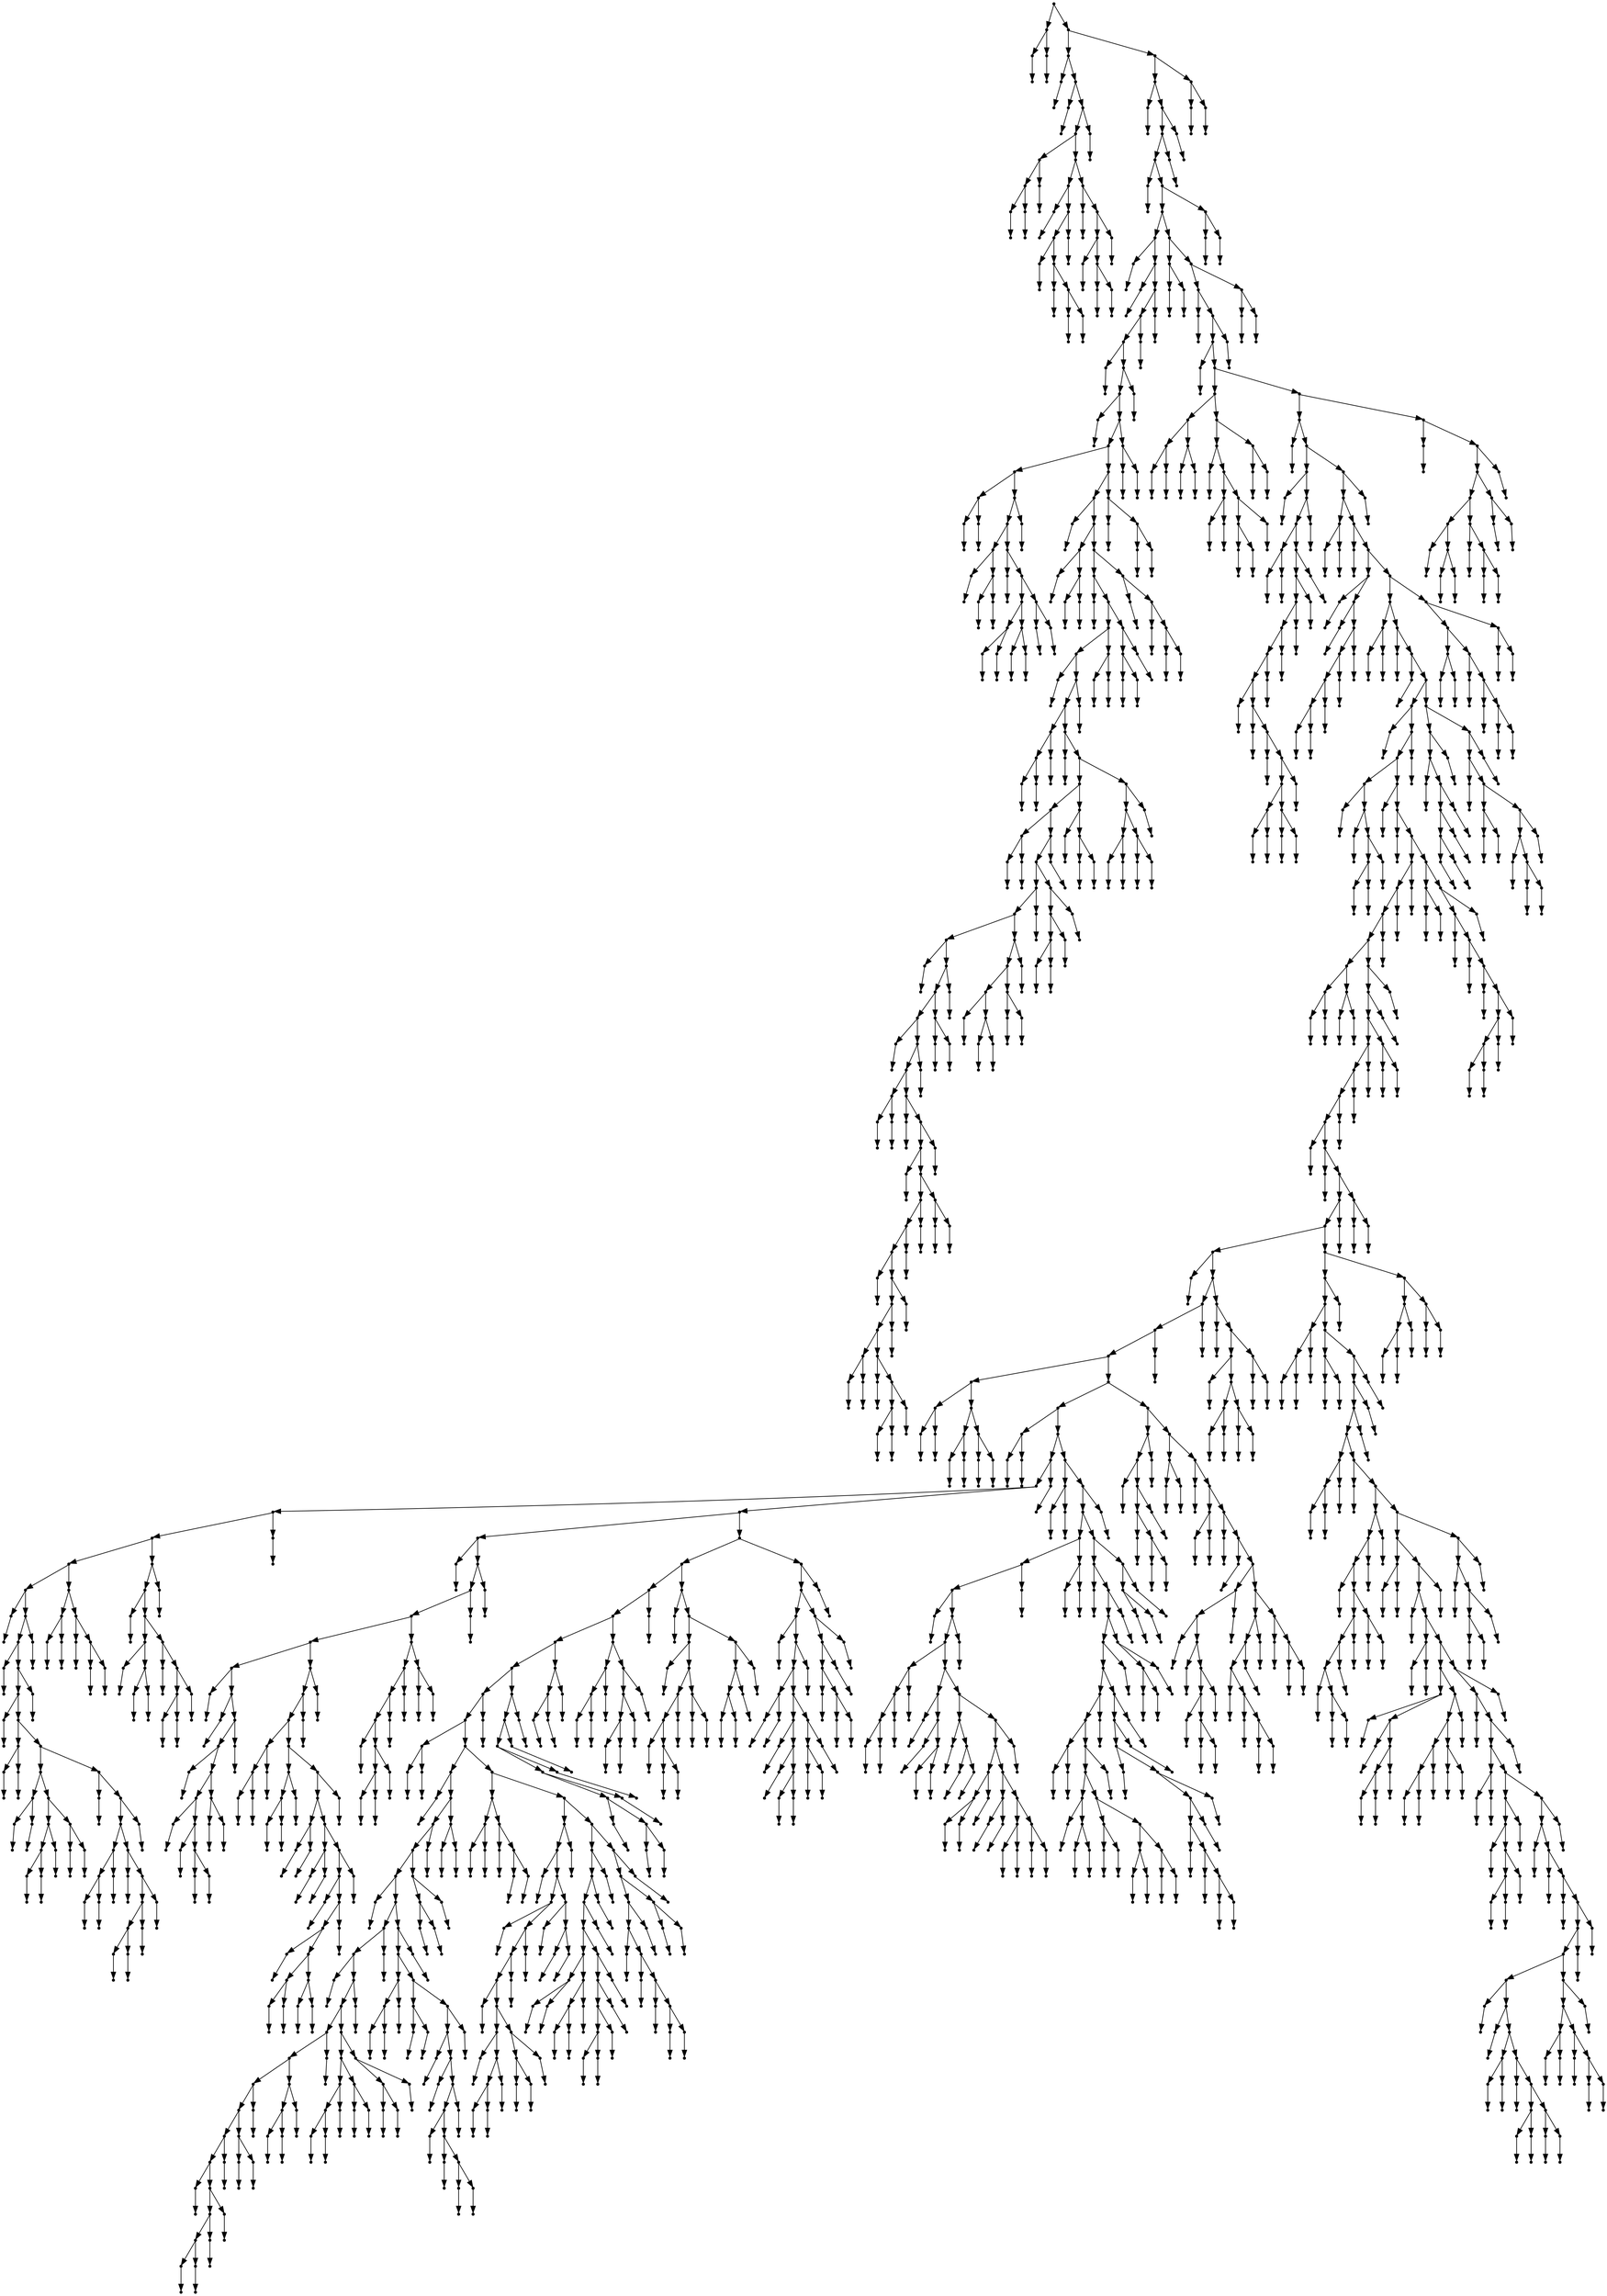 digraph {
  1948 [shape=point];
  4 [shape=point];
  1 [shape=point];
  0 [shape=point];
  3 [shape=point];
  2 [shape=point];
  1947 [shape=point];
  54 [shape=point];
  6 [shape=point];
  5 [shape=point];
  53 [shape=point];
  8 [shape=point];
  7 [shape=point];
  52 [shape=point];
  49 [shape=point];
  16 [shape=point];
  13 [shape=point];
  10 [shape=point];
  9 [shape=point];
  12 [shape=point];
  11 [shape=point];
  15 [shape=point];
  14 [shape=point];
  48 [shape=point];
  33 [shape=point];
  18 [shape=point];
  17 [shape=point];
  32 [shape=point];
  29 [shape=point];
  20 [shape=point];
  19 [shape=point];
  28 [shape=point];
  22 [shape=point];
  21 [shape=point];
  27 [shape=point];
  24 [shape=point];
  23 [shape=point];
  26 [shape=point];
  25 [shape=point];
  31 [shape=point];
  30 [shape=point];
  47 [shape=point];
  35 [shape=point];
  34 [shape=point];
  46 [shape=point];
  43 [shape=point];
  37 [shape=point];
  36 [shape=point];
  42 [shape=point];
  39 [shape=point];
  38 [shape=point];
  41 [shape=point];
  40 [shape=point];
  45 [shape=point];
  44 [shape=point];
  51 [shape=point];
  50 [shape=point];
  1946 [shape=point];
  1940 [shape=point];
  56 [shape=point];
  55 [shape=point];
  1939 [shape=point];
  1936 [shape=point];
  1933 [shape=point];
  58 [shape=point];
  57 [shape=point];
  1932 [shape=point];
  1926 [shape=point];
  330 [shape=point];
  60 [shape=point];
  59 [shape=point];
  329 [shape=point];
  62 [shape=point];
  61 [shape=point];
  328 [shape=point];
  325 [shape=point];
  322 [shape=point];
  64 [shape=point];
  63 [shape=point];
  321 [shape=point];
  318 [shape=point];
  66 [shape=point];
  65 [shape=point];
  317 [shape=point];
  311 [shape=point];
  104 [shape=point];
  71 [shape=point];
  68 [shape=point];
  67 [shape=point];
  70 [shape=point];
  69 [shape=point];
  103 [shape=point];
  100 [shape=point];
  79 [shape=point];
  73 [shape=point];
  72 [shape=point];
  78 [shape=point];
  75 [shape=point];
  74 [shape=point];
  77 [shape=point];
  76 [shape=point];
  99 [shape=point];
  81 [shape=point];
  80 [shape=point];
  98 [shape=point];
  92 [shape=point];
  86 [shape=point];
  83 [shape=point];
  82 [shape=point];
  85 [shape=point];
  84 [shape=point];
  91 [shape=point];
  88 [shape=point];
  87 [shape=point];
  90 [shape=point];
  89 [shape=point];
  97 [shape=point];
  94 [shape=point];
  93 [shape=point];
  96 [shape=point];
  95 [shape=point];
  102 [shape=point];
  101 [shape=point];
  310 [shape=point];
  301 [shape=point];
  106 [shape=point];
  105 [shape=point];
  300 [shape=point];
  114 [shape=point];
  108 [shape=point];
  107 [shape=point];
  113 [shape=point];
  110 [shape=point];
  109 [shape=point];
  112 [shape=point];
  111 [shape=point];
  299 [shape=point];
  287 [shape=point];
  116 [shape=point];
  115 [shape=point];
  286 [shape=point];
  277 [shape=point];
  271 [shape=point];
  118 [shape=point];
  117 [shape=point];
  270 [shape=point];
  267 [shape=point];
  126 [shape=point];
  123 [shape=point];
  120 [shape=point];
  119 [shape=point];
  122 [shape=point];
  121 [shape=point];
  125 [shape=point];
  124 [shape=point];
  266 [shape=point];
  128 [shape=point];
  127 [shape=point];
  265 [shape=point];
  250 [shape=point];
  241 [shape=point];
  133 [shape=point];
  130 [shape=point];
  129 [shape=point];
  132 [shape=point];
  131 [shape=point];
  240 [shape=point];
  237 [shape=point];
  225 [shape=point];
  222 [shape=point];
  204 [shape=point];
  135 [shape=point];
  134 [shape=point];
  203 [shape=point];
  200 [shape=point];
  194 [shape=point];
  137 [shape=point];
  136 [shape=point];
  193 [shape=point];
  190 [shape=point];
  142 [shape=point];
  139 [shape=point];
  138 [shape=point];
  141 [shape=point];
  140 [shape=point];
  189 [shape=point];
  144 [shape=point];
  143 [shape=point];
  188 [shape=point];
  185 [shape=point];
  146 [shape=point];
  145 [shape=point];
  184 [shape=point];
  178 [shape=point];
  175 [shape=point];
  172 [shape=point];
  148 [shape=point];
  147 [shape=point];
  171 [shape=point];
  168 [shape=point];
  165 [shape=point];
  153 [shape=point];
  150 [shape=point];
  149 [shape=point];
  152 [shape=point];
  151 [shape=point];
  164 [shape=point];
  155 [shape=point];
  154 [shape=point];
  163 [shape=point];
  160 [shape=point];
  157 [shape=point];
  156 [shape=point];
  159 [shape=point];
  158 [shape=point];
  162 [shape=point];
  161 [shape=point];
  167 [shape=point];
  166 [shape=point];
  170 [shape=point];
  169 [shape=point];
  174 [shape=point];
  173 [shape=point];
  177 [shape=point];
  176 [shape=point];
  183 [shape=point];
  180 [shape=point];
  179 [shape=point];
  182 [shape=point];
  181 [shape=point];
  187 [shape=point];
  186 [shape=point];
  192 [shape=point];
  191 [shape=point];
  199 [shape=point];
  196 [shape=point];
  195 [shape=point];
  198 [shape=point];
  197 [shape=point];
  202 [shape=point];
  201 [shape=point];
  221 [shape=point];
  218 [shape=point];
  212 [shape=point];
  206 [shape=point];
  205 [shape=point];
  211 [shape=point];
  208 [shape=point];
  207 [shape=point];
  210 [shape=point];
  209 [shape=point];
  217 [shape=point];
  214 [shape=point];
  213 [shape=point];
  216 [shape=point];
  215 [shape=point];
  220 [shape=point];
  219 [shape=point];
  224 [shape=point];
  223 [shape=point];
  236 [shape=point];
  233 [shape=point];
  230 [shape=point];
  227 [shape=point];
  226 [shape=point];
  229 [shape=point];
  228 [shape=point];
  232 [shape=point];
  231 [shape=point];
  235 [shape=point];
  234 [shape=point];
  239 [shape=point];
  238 [shape=point];
  249 [shape=point];
  243 [shape=point];
  242 [shape=point];
  248 [shape=point];
  245 [shape=point];
  244 [shape=point];
  247 [shape=point];
  246 [shape=point];
  264 [shape=point];
  261 [shape=point];
  255 [shape=point];
  252 [shape=point];
  251 [shape=point];
  254 [shape=point];
  253 [shape=point];
  260 [shape=point];
  257 [shape=point];
  256 [shape=point];
  259 [shape=point];
  258 [shape=point];
  263 [shape=point];
  262 [shape=point];
  269 [shape=point];
  268 [shape=point];
  276 [shape=point];
  273 [shape=point];
  272 [shape=point];
  275 [shape=point];
  274 [shape=point];
  285 [shape=point];
  282 [shape=point];
  279 [shape=point];
  278 [shape=point];
  281 [shape=point];
  280 [shape=point];
  284 [shape=point];
  283 [shape=point];
  298 [shape=point];
  289 [shape=point];
  288 [shape=point];
  297 [shape=point];
  291 [shape=point];
  290 [shape=point];
  296 [shape=point];
  293 [shape=point];
  292 [shape=point];
  295 [shape=point];
  294 [shape=point];
  309 [shape=point];
  303 [shape=point];
  302 [shape=point];
  308 [shape=point];
  305 [shape=point];
  304 [shape=point];
  307 [shape=point];
  306 [shape=point];
  316 [shape=point];
  313 [shape=point];
  312 [shape=point];
  315 [shape=point];
  314 [shape=point];
  320 [shape=point];
  319 [shape=point];
  324 [shape=point];
  323 [shape=point];
  327 [shape=point];
  326 [shape=point];
  1925 [shape=point];
  335 [shape=point];
  332 [shape=point];
  331 [shape=point];
  334 [shape=point];
  333 [shape=point];
  1924 [shape=point];
  1918 [shape=point];
  337 [shape=point];
  336 [shape=point];
  1917 [shape=point];
  1914 [shape=point];
  339 [shape=point];
  338 [shape=point];
  1913 [shape=point];
  374 [shape=point];
  350 [shape=point];
  344 [shape=point];
  341 [shape=point];
  340 [shape=point];
  343 [shape=point];
  342 [shape=point];
  349 [shape=point];
  346 [shape=point];
  345 [shape=point];
  348 [shape=point];
  347 [shape=point];
  373 [shape=point];
  367 [shape=point];
  352 [shape=point];
  351 [shape=point];
  366 [shape=point];
  357 [shape=point];
  354 [shape=point];
  353 [shape=point];
  356 [shape=point];
  355 [shape=point];
  365 [shape=point];
  362 [shape=point];
  359 [shape=point];
  358 [shape=point];
  361 [shape=point];
  360 [shape=point];
  364 [shape=point];
  363 [shape=point];
  372 [shape=point];
  369 [shape=point];
  368 [shape=point];
  371 [shape=point];
  370 [shape=point];
  1912 [shape=point];
  1882 [shape=point];
  376 [shape=point];
  375 [shape=point];
  1881 [shape=point];
  426 [shape=point];
  378 [shape=point];
  377 [shape=point];
  425 [shape=point];
  422 [shape=point];
  383 [shape=point];
  380 [shape=point];
  379 [shape=point];
  382 [shape=point];
  381 [shape=point];
  421 [shape=point];
  418 [shape=point];
  415 [shape=point];
  412 [shape=point];
  409 [shape=point];
  406 [shape=point];
  385 [shape=point];
  384 [shape=point];
  405 [shape=point];
  387 [shape=point];
  386 [shape=point];
  404 [shape=point];
  389 [shape=point];
  388 [shape=point];
  403 [shape=point];
  400 [shape=point];
  394 [shape=point];
  391 [shape=point];
  390 [shape=point];
  393 [shape=point];
  392 [shape=point];
  399 [shape=point];
  396 [shape=point];
  395 [shape=point];
  398 [shape=point];
  397 [shape=point];
  402 [shape=point];
  401 [shape=point];
  408 [shape=point];
  407 [shape=point];
  411 [shape=point];
  410 [shape=point];
  414 [shape=point];
  413 [shape=point];
  417 [shape=point];
  416 [shape=point];
  420 [shape=point];
  419 [shape=point];
  424 [shape=point];
  423 [shape=point];
  1880 [shape=point];
  1877 [shape=point];
  431 [shape=point];
  428 [shape=point];
  427 [shape=point];
  430 [shape=point];
  429 [shape=point];
  1876 [shape=point];
  433 [shape=point];
  432 [shape=point];
  1875 [shape=point];
  453 [shape=point];
  435 [shape=point];
  434 [shape=point];
  452 [shape=point];
  437 [shape=point];
  436 [shape=point];
  451 [shape=point];
  448 [shape=point];
  445 [shape=point];
  442 [shape=point];
  439 [shape=point];
  438 [shape=point];
  441 [shape=point];
  440 [shape=point];
  444 [shape=point];
  443 [shape=point];
  447 [shape=point];
  446 [shape=point];
  450 [shape=point];
  449 [shape=point];
  1874 [shape=point];
  1850 [shape=point];
  458 [shape=point];
  455 [shape=point];
  454 [shape=point];
  457 [shape=point];
  456 [shape=point];
  1849 [shape=point];
  460 [shape=point];
  459 [shape=point];
  1848 [shape=point];
  462 [shape=point];
  461 [shape=point];
  1847 [shape=point];
  1805 [shape=point];
  464 [shape=point];
  463 [shape=point];
  1804 [shape=point];
  1801 [shape=point];
  478 [shape=point];
  466 [shape=point];
  465 [shape=point];
  477 [shape=point];
  468 [shape=point];
  467 [shape=point];
  476 [shape=point];
  473 [shape=point];
  470 [shape=point];
  469 [shape=point];
  472 [shape=point];
  471 [shape=point];
  475 [shape=point];
  474 [shape=point];
  1800 [shape=point];
  480 [shape=point];
  479 [shape=point];
  1799 [shape=point];
  482 [shape=point];
  481 [shape=point];
  1798 [shape=point];
  1768 [shape=point];
  1765 [shape=point];
  1762 [shape=point];
  1759 [shape=point];
  493 [shape=point];
  487 [shape=point];
  484 [shape=point];
  483 [shape=point];
  486 [shape=point];
  485 [shape=point];
  492 [shape=point];
  489 [shape=point];
  488 [shape=point];
  491 [shape=point];
  490 [shape=point];
  1758 [shape=point];
  1755 [shape=point];
  1752 [shape=point];
  1746 [shape=point];
  1743 [shape=point];
  1740 [shape=point];
  1737 [shape=point];
  495 [shape=point];
  494 [shape=point];
  1736 [shape=point];
  497 [shape=point];
  496 [shape=point];
  1735 [shape=point];
  1729 [shape=point];
  1726 [shape=point];
  1483 [shape=point];
  499 [shape=point];
  498 [shape=point];
  1482 [shape=point];
  1458 [shape=point];
  1455 [shape=point];
  1452 [shape=point];
  516 [shape=point];
  504 [shape=point];
  501 [shape=point];
  500 [shape=point];
  503 [shape=point];
  502 [shape=point];
  515 [shape=point];
  509 [shape=point];
  506 [shape=point];
  505 [shape=point];
  508 [shape=point];
  507 [shape=point];
  514 [shape=point];
  511 [shape=point];
  510 [shape=point];
  513 [shape=point];
  512 [shape=point];
  1451 [shape=point];
  1364 [shape=point];
  521 [shape=point];
  518 [shape=point];
  517 [shape=point];
  520 [shape=point];
  519 [shape=point];
  1363 [shape=point];
  1183 [shape=point];
  1180 [shape=point];
  637 [shape=point];
  634 [shape=point];
  607 [shape=point];
  592 [shape=point];
  523 [shape=point];
  522 [shape=point];
  591 [shape=point];
  588 [shape=point];
  525 [shape=point];
  524 [shape=point];
  587 [shape=point];
  584 [shape=point];
  527 [shape=point];
  526 [shape=point];
  583 [shape=point];
  532 [shape=point];
  529 [shape=point];
  528 [shape=point];
  531 [shape=point];
  530 [shape=point];
  582 [shape=point];
  552 [shape=point];
  537 [shape=point];
  534 [shape=point];
  533 [shape=point];
  536 [shape=point];
  535 [shape=point];
  551 [shape=point];
  545 [shape=point];
  542 [shape=point];
  539 [shape=point];
  538 [shape=point];
  541 [shape=point];
  540 [shape=point];
  544 [shape=point];
  543 [shape=point];
  550 [shape=point];
  547 [shape=point];
  546 [shape=point];
  549 [shape=point];
  548 [shape=point];
  581 [shape=point];
  554 [shape=point];
  553 [shape=point];
  580 [shape=point];
  577 [shape=point];
  562 [shape=point];
  559 [shape=point];
  556 [shape=point];
  555 [shape=point];
  558 [shape=point];
  557 [shape=point];
  561 [shape=point];
  560 [shape=point];
  576 [shape=point];
  564 [shape=point];
  563 [shape=point];
  575 [shape=point];
  572 [shape=point];
  569 [shape=point];
  566 [shape=point];
  565 [shape=point];
  568 [shape=point];
  567 [shape=point];
  571 [shape=point];
  570 [shape=point];
  574 [shape=point];
  573 [shape=point];
  579 [shape=point];
  578 [shape=point];
  586 [shape=point];
  585 [shape=point];
  590 [shape=point];
  589 [shape=point];
  606 [shape=point];
  597 [shape=point];
  594 [shape=point];
  593 [shape=point];
  596 [shape=point];
  595 [shape=point];
  605 [shape=point];
  599 [shape=point];
  598 [shape=point];
  604 [shape=point];
  601 [shape=point];
  600 [shape=point];
  603 [shape=point];
  602 [shape=point];
  633 [shape=point];
  630 [shape=point];
  609 [shape=point];
  608 [shape=point];
  629 [shape=point];
  617 [shape=point];
  611 [shape=point];
  610 [shape=point];
  616 [shape=point];
  613 [shape=point];
  612 [shape=point];
  615 [shape=point];
  614 [shape=point];
  628 [shape=point];
  619 [shape=point];
  618 [shape=point];
  627 [shape=point];
  624 [shape=point];
  621 [shape=point];
  620 [shape=point];
  623 [shape=point];
  622 [shape=point];
  626 [shape=point];
  625 [shape=point];
  632 [shape=point];
  631 [shape=point];
  636 [shape=point];
  635 [shape=point];
  1179 [shape=point];
  762 [shape=point];
  639 [shape=point];
  638 [shape=point];
  761 [shape=point];
  758 [shape=point];
  755 [shape=point];
  731 [shape=point];
  668 [shape=point];
  641 [shape=point];
  640 [shape=point];
  667 [shape=point];
  643 [shape=point];
  642 [shape=point];
  666 [shape=point];
  663 [shape=point];
  645 [shape=point];
  644 [shape=point];
  662 [shape=point];
  656 [shape=point];
  647 [shape=point];
  646 [shape=point];
  655 [shape=point];
  649 [shape=point];
  648 [shape=point];
  654 [shape=point];
  651 [shape=point];
  650 [shape=point];
  653 [shape=point];
  652 [shape=point];
  661 [shape=point];
  658 [shape=point];
  657 [shape=point];
  660 [shape=point];
  659 [shape=point];
  665 [shape=point];
  664 [shape=point];
  730 [shape=point];
  727 [shape=point];
  724 [shape=point];
  676 [shape=point];
  673 [shape=point];
  670 [shape=point];
  669 [shape=point];
  672 [shape=point];
  671 [shape=point];
  675 [shape=point];
  674 [shape=point];
  723 [shape=point];
  684 [shape=point];
  681 [shape=point];
  678 [shape=point];
  677 [shape=point];
  680 [shape=point];
  679 [shape=point];
  683 [shape=point];
  682 [shape=point];
  722 [shape=point];
  719 [shape=point];
  689 [shape=point];
  686 [shape=point];
  685 [shape=point];
  688 [shape=point];
  687 [shape=point];
  718 [shape=point];
  694 [shape=point];
  691 [shape=point];
  690 [shape=point];
  693 [shape=point];
  692 [shape=point];
  717 [shape=point];
  714 [shape=point];
  696 [shape=point];
  695 [shape=point];
  713 [shape=point];
  710 [shape=point];
  698 [shape=point];
  697 [shape=point];
  709 [shape=point];
  703 [shape=point];
  700 [shape=point];
  699 [shape=point];
  702 [shape=point];
  701 [shape=point];
  708 [shape=point];
  705 [shape=point];
  704 [shape=point];
  707 [shape=point];
  706 [shape=point];
  712 [shape=point];
  711 [shape=point];
  716 [shape=point];
  715 [shape=point];
  721 [shape=point];
  720 [shape=point];
  726 [shape=point];
  725 [shape=point];
  729 [shape=point];
  728 [shape=point];
  754 [shape=point];
  748 [shape=point];
  745 [shape=point];
  742 [shape=point];
  733 [shape=point];
  732 [shape=point];
  741 [shape=point];
  738 [shape=point];
  735 [shape=point];
  734 [shape=point];
  737 [shape=point];
  736 [shape=point];
  740 [shape=point];
  739 [shape=point];
  744 [shape=point];
  743 [shape=point];
  747 [shape=point];
  746 [shape=point];
  753 [shape=point];
  750 [shape=point];
  749 [shape=point];
  752 [shape=point];
  751 [shape=point];
  757 [shape=point];
  756 [shape=point];
  760 [shape=point];
  759 [shape=point];
  1178 [shape=point];
  1127 [shape=point];
  1091 [shape=point];
  1088 [shape=point];
  1067 [shape=point];
  1058 [shape=point];
  1037 [shape=point];
  1034 [shape=point];
  767 [shape=point];
  764 [shape=point];
  763 [shape=point];
  766 [shape=point];
  765 [shape=point];
  1033 [shape=point];
  904 [shape=point];
  769 [shape=point];
  768 [shape=point];
  903 [shape=point];
  897 [shape=point];
  894 [shape=point];
  885 [shape=point];
  771 [shape=point];
  770 [shape=point];
  884 [shape=point];
  842 [shape=point];
  839 [shape=point];
  773 [shape=point];
  772 [shape=point];
  838 [shape=point];
  835 [shape=point];
  811 [shape=point];
  808 [shape=point];
  799 [shape=point];
  796 [shape=point];
  790 [shape=point];
  787 [shape=point];
  775 [shape=point];
  774 [shape=point];
  786 [shape=point];
  783 [shape=point];
  780 [shape=point];
  777 [shape=point];
  776 [shape=point];
  779 [shape=point];
  778 [shape=point];
  782 [shape=point];
  781 [shape=point];
  785 [shape=point];
  784 [shape=point];
  789 [shape=point];
  788 [shape=point];
  795 [shape=point];
  792 [shape=point];
  791 [shape=point];
  794 [shape=point];
  793 [shape=point];
  798 [shape=point];
  797 [shape=point];
  807 [shape=point];
  804 [shape=point];
  801 [shape=point];
  800 [shape=point];
  803 [shape=point];
  802 [shape=point];
  806 [shape=point];
  805 [shape=point];
  810 [shape=point];
  809 [shape=point];
  834 [shape=point];
  825 [shape=point];
  819 [shape=point];
  816 [shape=point];
  813 [shape=point];
  812 [shape=point];
  815 [shape=point];
  814 [shape=point];
  818 [shape=point];
  817 [shape=point];
  824 [shape=point];
  821 [shape=point];
  820 [shape=point];
  823 [shape=point];
  822 [shape=point];
  833 [shape=point];
  830 [shape=point];
  827 [shape=point];
  826 [shape=point];
  829 [shape=point];
  828 [shape=point];
  832 [shape=point];
  831 [shape=point];
  837 [shape=point];
  836 [shape=point];
  841 [shape=point];
  840 [shape=point];
  883 [shape=point];
  880 [shape=point];
  850 [shape=point];
  847 [shape=point];
  844 [shape=point];
  843 [shape=point];
  846 [shape=point];
  845 [shape=point];
  849 [shape=point];
  848 [shape=point];
  879 [shape=point];
  855 [shape=point];
  852 [shape=point];
  851 [shape=point];
  854 [shape=point];
  853 [shape=point];
  878 [shape=point];
  875 [shape=point];
  857 [shape=point];
  856 [shape=point];
  874 [shape=point];
  859 [shape=point];
  858 [shape=point];
  873 [shape=point];
  870 [shape=point];
  861 [shape=point];
  860 [shape=point];
  869 [shape=point];
  863 [shape=point];
  862 [shape=point];
  868 [shape=point];
  865 [shape=point];
  864 [shape=point];
  867 [shape=point];
  866 [shape=point];
  872 [shape=point];
  871 [shape=point];
  877 [shape=point];
  876 [shape=point];
  882 [shape=point];
  881 [shape=point];
  893 [shape=point];
  890 [shape=point];
  887 [shape=point];
  886 [shape=point];
  889 [shape=point];
  888 [shape=point];
  892 [shape=point];
  891 [shape=point];
  896 [shape=point];
  895 [shape=point];
  902 [shape=point];
  899 [shape=point];
  898 [shape=point];
  901 [shape=point];
  900 [shape=point];
  1032 [shape=point];
  918 [shape=point];
  909 [shape=point];
  906 [shape=point];
  905 [shape=point];
  908 [shape=point];
  907 [shape=point];
  917 [shape=point];
  911 [shape=point];
  910 [shape=point];
  916 [shape=point];
  913 [shape=point];
  912 [shape=point];
  915 [shape=point];
  914 [shape=point];
  1031 [shape=point];
  965 [shape=point];
  962 [shape=point];
  920 [shape=point];
  919 [shape=point];
  961 [shape=point];
  952 [shape=point];
  922 [shape=point];
  921 [shape=point];
  951 [shape=point];
  948 [shape=point];
  945 [shape=point];
  924 [shape=point];
  923 [shape=point];
  944 [shape=point];
  935 [shape=point];
  926 [shape=point];
  925 [shape=point];
  934 [shape=point];
  931 [shape=point];
  928 [shape=point];
  927 [shape=point];
  930 [shape=point];
  929 [shape=point];
  933 [shape=point];
  932 [shape=point];
  943 [shape=point];
  940 [shape=point];
  937 [shape=point];
  936 [shape=point];
  939 [shape=point];
  938 [shape=point];
  942 [shape=point];
  941 [shape=point];
  947 [shape=point];
  946 [shape=point];
  950 [shape=point];
  949 [shape=point];
  960 [shape=point];
  954 [shape=point];
  953 [shape=point];
  959 [shape=point];
  956 [shape=point];
  955 [shape=point];
  958 [shape=point];
  957 [shape=point];
  964 [shape=point];
  963 [shape=point];
  1030 [shape=point];
  1003 [shape=point];
  1000 [shape=point];
  997 [shape=point];
  994 [shape=point];
  979 [shape=point];
  970 [shape=point];
  967 [shape=point];
  966 [shape=point];
  969 [shape=point];
  968 [shape=point];
  978 [shape=point];
  975 [shape=point];
  972 [shape=point];
  971 [shape=point];
  974 [shape=point];
  973 [shape=point];
  977 [shape=point];
  976 [shape=point];
  993 [shape=point];
  990 [shape=point];
  987 [shape=point];
  984 [shape=point];
  981 [shape=point];
  980 [shape=point];
  983 [shape=point];
  982 [shape=point];
  986 [shape=point];
  985 [shape=point];
  989 [shape=point];
  988 [shape=point];
  992 [shape=point];
  991 [shape=point];
  996 [shape=point];
  995 [shape=point];
  999 [shape=point];
  998 [shape=point];
  1002 [shape=point];
  1001 [shape=point];
  1029 [shape=point];
  1026 [shape=point];
  1020 [shape=point];
  1017 [shape=point];
  1005 [shape=point];
  1004 [shape=point];
  1016 [shape=point];
  1007 [shape=point];
  1006 [shape=point];
  1015 [shape=point];
  1009 [shape=point];
  1008 [shape=point];
  1014 [shape=point];
  1011 [shape=point];
  1010 [shape=point];
  1013 [shape=point];
  1012 [shape=point];
  1019 [shape=point];
  1018 [shape=point];
  1025 [shape=point];
  1022 [shape=point];
  1021 [shape=point];
  1024 [shape=point];
  1023 [shape=point];
  1028 [shape=point];
  1027 [shape=point];
  1036 [shape=point];
  1035 [shape=point];
  1057 [shape=point];
  1054 [shape=point];
  1051 [shape=point];
  1048 [shape=point];
  1045 [shape=point];
  1039 [shape=point];
  1038 [shape=point];
  1044 [shape=point];
  1041 [shape=point];
  1040 [shape=point];
  1043 [shape=point];
  1042 [shape=point];
  1047 [shape=point];
  1046 [shape=point];
  1050 [shape=point];
  1049 [shape=point];
  1053 [shape=point];
  1052 [shape=point];
  1056 [shape=point];
  1055 [shape=point];
  1066 [shape=point];
  1063 [shape=point];
  1060 [shape=point];
  1059 [shape=point];
  1062 [shape=point];
  1061 [shape=point];
  1065 [shape=point];
  1064 [shape=point];
  1087 [shape=point];
  1075 [shape=point];
  1072 [shape=point];
  1069 [shape=point];
  1068 [shape=point];
  1071 [shape=point];
  1070 [shape=point];
  1074 [shape=point];
  1073 [shape=point];
  1086 [shape=point];
  1083 [shape=point];
  1080 [shape=point];
  1077 [shape=point];
  1076 [shape=point];
  1079 [shape=point];
  1078 [shape=point];
  1082 [shape=point];
  1081 [shape=point];
  1085 [shape=point];
  1084 [shape=point];
  1090 [shape=point];
  1089 [shape=point];
  1126 [shape=point];
  1093 [shape=point];
  1092 [shape=point];
  1125 [shape=point];
  1113 [shape=point];
  1095 [shape=point];
  1094 [shape=point];
  1112 [shape=point];
  1106 [shape=point];
  1103 [shape=point];
  1097 [shape=point];
  1096 [shape=point];
  1102 [shape=point];
  1099 [shape=point];
  1098 [shape=point];
  1101 [shape=point];
  1100 [shape=point];
  1105 [shape=point];
  1104 [shape=point];
  1111 [shape=point];
  1108 [shape=point];
  1107 [shape=point];
  1110 [shape=point];
  1109 [shape=point];
  1124 [shape=point];
  1121 [shape=point];
  1118 [shape=point];
  1115 [shape=point];
  1114 [shape=point];
  1117 [shape=point];
  1116 [shape=point];
  1120 [shape=point];
  1119 [shape=point];
  1123 [shape=point];
  1122 [shape=point];
  1177 [shape=point];
  1174 [shape=point];
  1159 [shape=point];
  1129 [shape=point];
  1128 [shape=point];
  1158 [shape=point];
  1155 [shape=point];
  1134 [shape=point];
  1131 [shape=point];
  1130 [shape=point];
  1133 [shape=point];
  1132 [shape=point];
  1154 [shape=point];
  1145 [shape=point];
  1136 [shape=point];
  1135 [shape=point];
  1144 [shape=point];
  1138 [shape=point];
  1137 [shape=point];
  1143 [shape=point];
  1140 [shape=point];
  1139 [shape=point];
  1142 [shape=point];
  1141 [shape=point];
  1153 [shape=point];
  1150 [shape=point];
  1147 [shape=point];
  1146 [shape=point];
  1149 [shape=point];
  1148 [shape=point];
  1152 [shape=point];
  1151 [shape=point];
  1157 [shape=point];
  1156 [shape=point];
  1173 [shape=point];
  1170 [shape=point];
  1167 [shape=point];
  1161 [shape=point];
  1160 [shape=point];
  1166 [shape=point];
  1163 [shape=point];
  1162 [shape=point];
  1165 [shape=point];
  1164 [shape=point];
  1169 [shape=point];
  1168 [shape=point];
  1172 [shape=point];
  1171 [shape=point];
  1176 [shape=point];
  1175 [shape=point];
  1182 [shape=point];
  1181 [shape=point];
  1362 [shape=point];
  1188 [shape=point];
  1185 [shape=point];
  1184 [shape=point];
  1187 [shape=point];
  1186 [shape=point];
  1361 [shape=point];
  1358 [shape=point];
  1265 [shape=point];
  1259 [shape=point];
  1256 [shape=point];
  1190 [shape=point];
  1189 [shape=point];
  1255 [shape=point];
  1252 [shape=point];
  1201 [shape=point];
  1198 [shape=point];
  1195 [shape=point];
  1192 [shape=point];
  1191 [shape=point];
  1194 [shape=point];
  1193 [shape=point];
  1197 [shape=point];
  1196 [shape=point];
  1200 [shape=point];
  1199 [shape=point];
  1251 [shape=point];
  1212 [shape=point];
  1203 [shape=point];
  1202 [shape=point];
  1211 [shape=point];
  1205 [shape=point];
  1204 [shape=point];
  1210 [shape=point];
  1207 [shape=point];
  1206 [shape=point];
  1209 [shape=point];
  1208 [shape=point];
  1250 [shape=point];
  1220 [shape=point];
  1214 [shape=point];
  1213 [shape=point];
  1219 [shape=point];
  1216 [shape=point];
  1215 [shape=point];
  1218 [shape=point];
  1217 [shape=point];
  1249 [shape=point];
  1246 [shape=point];
  1228 [shape=point];
  1225 [shape=point];
  1222 [shape=point];
  1221 [shape=point];
  1224 [shape=point];
  1223 [shape=point];
  1227 [shape=point];
  1226 [shape=point];
  1245 [shape=point];
  1233 [shape=point];
  1230 [shape=point];
  1229 [shape=point];
  1232 [shape=point];
  1231 [shape=point];
  1244 [shape=point];
  1238 [shape=point];
  1235 [shape=point];
  1234 [shape=point];
  1237 [shape=point];
  1236 [shape=point];
  1243 [shape=point];
  1240 [shape=point];
  1239 [shape=point];
  1242 [shape=point];
  1241 [shape=point];
  1248 [shape=point];
  1247 [shape=point];
  1254 [shape=point];
  1253 [shape=point];
  1258 [shape=point];
  1257 [shape=point];
  1264 [shape=point];
  1261 [shape=point];
  1260 [shape=point];
  1263 [shape=point];
  1262 [shape=point];
  1357 [shape=point];
  1348 [shape=point];
  1267 [shape=point];
  1266 [shape=point];
  1347 [shape=point];
  1344 [shape=point];
  1335 [shape=point];
  1332 [shape=point];
  1305 [shape=point];
  1302 [shape=point];
  1272 [shape=point];
  1269 [shape=point];
  1268 [shape=point];
  1271 [shape=point];
  1270 [shape=point];
  1301 [shape=point];
  1298 [shape=point];
  1280 [shape=point];
  1274 [shape=point];
  1273 [shape=point];
  1279 [shape=point];
  1276 [shape=point];
  1275 [shape=point];
  1278 [shape=point];
  1277 [shape=point];
  1297 [shape=point];
  1285 [shape=point];
  1282 [shape=point];
  1281 [shape=point];
  1284 [shape=point];
  1283 [shape=point];
  1296 [shape=point];
  1290 [shape=point];
  1287 [shape=point];
  1286 [shape=point];
  1289 [shape=point];
  1288 [shape=point];
  1295 [shape=point];
  1292 [shape=point];
  1291 [shape=point];
  1294 [shape=point];
  1293 [shape=point];
  1300 [shape=point];
  1299 [shape=point];
  1304 [shape=point];
  1303 [shape=point];
  1331 [shape=point];
  1328 [shape=point];
  1325 [shape=point];
  1307 [shape=point];
  1306 [shape=point];
  1324 [shape=point];
  1321 [shape=point];
  1318 [shape=point];
  1309 [shape=point];
  1308 [shape=point];
  1317 [shape=point];
  1311 [shape=point];
  1310 [shape=point];
  1316 [shape=point];
  1313 [shape=point];
  1312 [shape=point];
  1315 [shape=point];
  1314 [shape=point];
  1320 [shape=point];
  1319 [shape=point];
  1323 [shape=point];
  1322 [shape=point];
  1327 [shape=point];
  1326 [shape=point];
  1330 [shape=point];
  1329 [shape=point];
  1334 [shape=point];
  1333 [shape=point];
  1343 [shape=point];
  1340 [shape=point];
  1337 [shape=point];
  1336 [shape=point];
  1339 [shape=point];
  1338 [shape=point];
  1342 [shape=point];
  1341 [shape=point];
  1346 [shape=point];
  1345 [shape=point];
  1356 [shape=point];
  1353 [shape=point];
  1350 [shape=point];
  1349 [shape=point];
  1352 [shape=point];
  1351 [shape=point];
  1355 [shape=point];
  1354 [shape=point];
  1360 [shape=point];
  1359 [shape=point];
  1450 [shape=point];
  1381 [shape=point];
  1378 [shape=point];
  1366 [shape=point];
  1365 [shape=point];
  1377 [shape=point];
  1374 [shape=point];
  1368 [shape=point];
  1367 [shape=point];
  1373 [shape=point];
  1370 [shape=point];
  1369 [shape=point];
  1372 [shape=point];
  1371 [shape=point];
  1376 [shape=point];
  1375 [shape=point];
  1380 [shape=point];
  1379 [shape=point];
  1449 [shape=point];
  1386 [shape=point];
  1383 [shape=point];
  1382 [shape=point];
  1385 [shape=point];
  1384 [shape=point];
  1448 [shape=point];
  1388 [shape=point];
  1387 [shape=point];
  1447 [shape=point];
  1393 [shape=point];
  1390 [shape=point];
  1389 [shape=point];
  1392 [shape=point];
  1391 [shape=point];
  1446 [shape=point];
  1395 [shape=point];
  1394 [shape=point];
  1445 [shape=point];
  1397 [shape=point];
  1396 [shape=point];
  1444 [shape=point];
  1417 [shape=point];
  1414 [shape=point];
  1399 [shape=point];
  1398 [shape=point];
  1413 [shape=point];
  1401 [shape=point];
  1400 [shape=point];
  1412 [shape=point];
  1409 [shape=point];
  1403 [shape=point];
  1402 [shape=point];
  1408 [shape=point];
  1405 [shape=point];
  1404 [shape=point];
  1407 [shape=point];
  1406 [shape=point];
  1411 [shape=point];
  1410 [shape=point];
  1416 [shape=point];
  1415 [shape=point];
  1443 [shape=point];
  1434 [shape=point];
  1431 [shape=point];
  1428 [shape=point];
  1419 [shape=point];
  1418 [shape=point];
  1427 [shape=point];
  1421 [shape=point];
  1420 [shape=point];
  1426 [shape=point];
  1423 [shape=point];
  1422 [shape=point];
  1425 [shape=point];
  1424 [shape=point];
  1430 [shape=point];
  1429 [shape=point];
  1433 [shape=point];
  1432 [shape=point];
  1442 [shape=point];
  1436 [shape=point];
  1435 [shape=point];
  1441 [shape=point];
  1438 [shape=point];
  1437 [shape=point];
  1440 [shape=point];
  1439 [shape=point];
  1454 [shape=point];
  1453 [shape=point];
  1457 [shape=point];
  1456 [shape=point];
  1481 [shape=point];
  1460 [shape=point];
  1459 [shape=point];
  1480 [shape=point];
  1474 [shape=point];
  1462 [shape=point];
  1461 [shape=point];
  1473 [shape=point];
  1467 [shape=point];
  1464 [shape=point];
  1463 [shape=point];
  1466 [shape=point];
  1465 [shape=point];
  1472 [shape=point];
  1469 [shape=point];
  1468 [shape=point];
  1471 [shape=point];
  1470 [shape=point];
  1479 [shape=point];
  1476 [shape=point];
  1475 [shape=point];
  1478 [shape=point];
  1477 [shape=point];
  1725 [shape=point];
  1710 [shape=point];
  1707 [shape=point];
  1491 [shape=point];
  1488 [shape=point];
  1485 [shape=point];
  1484 [shape=point];
  1487 [shape=point];
  1486 [shape=point];
  1490 [shape=point];
  1489 [shape=point];
  1706 [shape=point];
  1496 [shape=point];
  1493 [shape=point];
  1492 [shape=point];
  1495 [shape=point];
  1494 [shape=point];
  1705 [shape=point];
  1702 [shape=point];
  1699 [shape=point];
  1696 [shape=point];
  1504 [shape=point];
  1501 [shape=point];
  1498 [shape=point];
  1497 [shape=point];
  1500 [shape=point];
  1499 [shape=point];
  1503 [shape=point];
  1502 [shape=point];
  1695 [shape=point];
  1506 [shape=point];
  1505 [shape=point];
  1694 [shape=point];
  1535 [shape=point];
  1532 [shape=point];
  1529 [shape=point];
  1508 [shape=point];
  1507 [shape=point];
  1528 [shape=point];
  1522 [shape=point];
  1519 [shape=point];
  1516 [shape=point];
  1510 [shape=point];
  1509 [shape=point];
  1515 [shape=point];
  1512 [shape=point];
  1511 [shape=point];
  1514 [shape=point];
  1513 [shape=point];
  1518 [shape=point];
  1517 [shape=point];
  1521 [shape=point];
  1520 [shape=point];
  1527 [shape=point];
  1524 [shape=point];
  1523 [shape=point];
  1526 [shape=point];
  1525 [shape=point];
  1531 [shape=point];
  1530 [shape=point];
  1534 [shape=point];
  1533 [shape=point];
  1693 [shape=point];
  1678 [shape=point];
  1540 [shape=point];
  1537 [shape=point];
  1536 [shape=point];
  1539 [shape=point];
  1538 [shape=point];
  1677 [shape=point];
  1674 [shape=point];
  1542 [shape=point];
  1541 [shape=point];
  1673 [shape=point];
  1547 [shape=point];
  1544 [shape=point];
  1543 [shape=point];
  1546 [shape=point];
  1545 [shape=point];
  1672 [shape=point];
  1579 [shape=point];
  1561 [shape=point];
  1549 [shape=point];
  1548 [shape=point];
  1560 [shape=point];
  1551 [shape=point];
  1550 [shape=point];
  1559 [shape=point];
  1556 [shape=point];
  1553 [shape=point];
  1552 [shape=point];
  1555 [shape=point];
  1554 [shape=point];
  1558 [shape=point];
  1557 [shape=point];
  1578 [shape=point];
  1575 [shape=point];
  1569 [shape=point];
  1566 [shape=point];
  1563 [shape=point];
  1562 [shape=point];
  1565 [shape=point];
  1564 [shape=point];
  1568 [shape=point];
  1567 [shape=point];
  1574 [shape=point];
  1571 [shape=point];
  1570 [shape=point];
  1573 [shape=point];
  1572 [shape=point];
  1577 [shape=point];
  1576 [shape=point];
  1671 [shape=point];
  1668 [shape=point];
  1581 [shape=point];
  1580 [shape=point];
  1667 [shape=point];
  1664 [shape=point];
  1586 [shape=point];
  1583 [shape=point];
  1582 [shape=point];
  1585 [shape=point];
  1584 [shape=point];
  1663 [shape=point];
  1600 [shape=point];
  1597 [shape=point];
  1588 [shape=point];
  1587 [shape=point];
  1596 [shape=point];
  1593 [shape=point];
  1590 [shape=point];
  1589 [shape=point];
  1592 [shape=point];
  1591 [shape=point];
  1595 [shape=point];
  1594 [shape=point];
  1599 [shape=point];
  1598 [shape=point];
  1662 [shape=point];
  1659 [shape=point];
  1602 [shape=point];
  1601 [shape=point];
  1658 [shape=point];
  1604 [shape=point];
  1603 [shape=point];
  1657 [shape=point];
  1606 [shape=point];
  1605 [shape=point];
  1656 [shape=point];
  1653 [shape=point];
  1650 [shape=point];
  1632 [shape=point];
  1608 [shape=point];
  1607 [shape=point];
  1631 [shape=point];
  1610 [shape=point];
  1609 [shape=point];
  1630 [shape=point];
  1615 [shape=point];
  1612 [shape=point];
  1611 [shape=point];
  1614 [shape=point];
  1613 [shape=point];
  1629 [shape=point];
  1617 [shape=point];
  1616 [shape=point];
  1628 [shape=point];
  1622 [shape=point];
  1619 [shape=point];
  1618 [shape=point];
  1621 [shape=point];
  1620 [shape=point];
  1627 [shape=point];
  1624 [shape=point];
  1623 [shape=point];
  1626 [shape=point];
  1625 [shape=point];
  1649 [shape=point];
  1646 [shape=point];
  1637 [shape=point];
  1634 [shape=point];
  1633 [shape=point];
  1636 [shape=point];
  1635 [shape=point];
  1645 [shape=point];
  1639 [shape=point];
  1638 [shape=point];
  1644 [shape=point];
  1641 [shape=point];
  1640 [shape=point];
  1643 [shape=point];
  1642 [shape=point];
  1648 [shape=point];
  1647 [shape=point];
  1652 [shape=point];
  1651 [shape=point];
  1655 [shape=point];
  1654 [shape=point];
  1661 [shape=point];
  1660 [shape=point];
  1666 [shape=point];
  1665 [shape=point];
  1670 [shape=point];
  1669 [shape=point];
  1676 [shape=point];
  1675 [shape=point];
  1692 [shape=point];
  1689 [shape=point];
  1680 [shape=point];
  1679 [shape=point];
  1688 [shape=point];
  1685 [shape=point];
  1682 [shape=point];
  1681 [shape=point];
  1684 [shape=point];
  1683 [shape=point];
  1687 [shape=point];
  1686 [shape=point];
  1691 [shape=point];
  1690 [shape=point];
  1698 [shape=point];
  1697 [shape=point];
  1701 [shape=point];
  1700 [shape=point];
  1704 [shape=point];
  1703 [shape=point];
  1709 [shape=point];
  1708 [shape=point];
  1724 [shape=point];
  1718 [shape=point];
  1715 [shape=point];
  1712 [shape=point];
  1711 [shape=point];
  1714 [shape=point];
  1713 [shape=point];
  1717 [shape=point];
  1716 [shape=point];
  1723 [shape=point];
  1720 [shape=point];
  1719 [shape=point];
  1722 [shape=point];
  1721 [shape=point];
  1728 [shape=point];
  1727 [shape=point];
  1734 [shape=point];
  1731 [shape=point];
  1730 [shape=point];
  1733 [shape=point];
  1732 [shape=point];
  1739 [shape=point];
  1738 [shape=point];
  1742 [shape=point];
  1741 [shape=point];
  1745 [shape=point];
  1744 [shape=point];
  1751 [shape=point];
  1748 [shape=point];
  1747 [shape=point];
  1750 [shape=point];
  1749 [shape=point];
  1754 [shape=point];
  1753 [shape=point];
  1757 [shape=point];
  1756 [shape=point];
  1761 [shape=point];
  1760 [shape=point];
  1764 [shape=point];
  1763 [shape=point];
  1767 [shape=point];
  1766 [shape=point];
  1797 [shape=point];
  1773 [shape=point];
  1770 [shape=point];
  1769 [shape=point];
  1772 [shape=point];
  1771 [shape=point];
  1796 [shape=point];
  1793 [shape=point];
  1775 [shape=point];
  1774 [shape=point];
  1792 [shape=point];
  1777 [shape=point];
  1776 [shape=point];
  1791 [shape=point];
  1779 [shape=point];
  1778 [shape=point];
  1790 [shape=point];
  1787 [shape=point];
  1784 [shape=point];
  1781 [shape=point];
  1780 [shape=point];
  1783 [shape=point];
  1782 [shape=point];
  1786 [shape=point];
  1785 [shape=point];
  1789 [shape=point];
  1788 [shape=point];
  1795 [shape=point];
  1794 [shape=point];
  1803 [shape=point];
  1802 [shape=point];
  1846 [shape=point];
  1822 [shape=point];
  1819 [shape=point];
  1807 [shape=point];
  1806 [shape=point];
  1818 [shape=point];
  1815 [shape=point];
  1812 [shape=point];
  1809 [shape=point];
  1808 [shape=point];
  1811 [shape=point];
  1810 [shape=point];
  1814 [shape=point];
  1813 [shape=point];
  1817 [shape=point];
  1816 [shape=point];
  1821 [shape=point];
  1820 [shape=point];
  1845 [shape=point];
  1842 [shape=point];
  1824 [shape=point];
  1823 [shape=point];
  1841 [shape=point];
  1829 [shape=point];
  1826 [shape=point];
  1825 [shape=point];
  1828 [shape=point];
  1827 [shape=point];
  1840 [shape=point];
  1837 [shape=point];
  1831 [shape=point];
  1830 [shape=point];
  1836 [shape=point];
  1833 [shape=point];
  1832 [shape=point];
  1835 [shape=point];
  1834 [shape=point];
  1839 [shape=point];
  1838 [shape=point];
  1844 [shape=point];
  1843 [shape=point];
  1873 [shape=point];
  1867 [shape=point];
  1855 [shape=point];
  1852 [shape=point];
  1851 [shape=point];
  1854 [shape=point];
  1853 [shape=point];
  1866 [shape=point];
  1857 [shape=point];
  1856 [shape=point];
  1865 [shape=point];
  1859 [shape=point];
  1858 [shape=point];
  1864 [shape=point];
  1861 [shape=point];
  1860 [shape=point];
  1863 [shape=point];
  1862 [shape=point];
  1872 [shape=point];
  1869 [shape=point];
  1868 [shape=point];
  1871 [shape=point];
  1870 [shape=point];
  1879 [shape=point];
  1878 [shape=point];
  1911 [shape=point];
  1884 [shape=point];
  1883 [shape=point];
  1910 [shape=point];
  1907 [shape=point];
  1901 [shape=point];
  1892 [shape=point];
  1886 [shape=point];
  1885 [shape=point];
  1891 [shape=point];
  1888 [shape=point];
  1887 [shape=point];
  1890 [shape=point];
  1889 [shape=point];
  1900 [shape=point];
  1894 [shape=point];
  1893 [shape=point];
  1899 [shape=point];
  1896 [shape=point];
  1895 [shape=point];
  1898 [shape=point];
  1897 [shape=point];
  1906 [shape=point];
  1903 [shape=point];
  1902 [shape=point];
  1905 [shape=point];
  1904 [shape=point];
  1909 [shape=point];
  1908 [shape=point];
  1916 [shape=point];
  1915 [shape=point];
  1923 [shape=point];
  1920 [shape=point];
  1919 [shape=point];
  1922 [shape=point];
  1921 [shape=point];
  1931 [shape=point];
  1928 [shape=point];
  1927 [shape=point];
  1930 [shape=point];
  1929 [shape=point];
  1935 [shape=point];
  1934 [shape=point];
  1938 [shape=point];
  1937 [shape=point];
  1945 [shape=point];
  1942 [shape=point];
  1941 [shape=point];
  1944 [shape=point];
  1943 [shape=point];
1948 -> 4;
4 -> 1;
1 -> 0;
4 -> 3;
3 -> 2;
1948 -> 1947;
1947 -> 54;
54 -> 6;
6 -> 5;
54 -> 53;
53 -> 8;
8 -> 7;
53 -> 52;
52 -> 49;
49 -> 16;
16 -> 13;
13 -> 10;
10 -> 9;
13 -> 12;
12 -> 11;
16 -> 15;
15 -> 14;
49 -> 48;
48 -> 33;
33 -> 18;
18 -> 17;
33 -> 32;
32 -> 29;
29 -> 20;
20 -> 19;
29 -> 28;
28 -> 22;
22 -> 21;
28 -> 27;
27 -> 24;
24 -> 23;
27 -> 26;
26 -> 25;
32 -> 31;
31 -> 30;
48 -> 47;
47 -> 35;
35 -> 34;
47 -> 46;
46 -> 43;
43 -> 37;
37 -> 36;
43 -> 42;
42 -> 39;
39 -> 38;
42 -> 41;
41 -> 40;
46 -> 45;
45 -> 44;
52 -> 51;
51 -> 50;
1947 -> 1946;
1946 -> 1940;
1940 -> 56;
56 -> 55;
1940 -> 1939;
1939 -> 1936;
1936 -> 1933;
1933 -> 58;
58 -> 57;
1933 -> 1932;
1932 -> 1926;
1926 -> 330;
330 -> 60;
60 -> 59;
330 -> 329;
329 -> 62;
62 -> 61;
329 -> 328;
328 -> 325;
325 -> 322;
322 -> 64;
64 -> 63;
322 -> 321;
321 -> 318;
318 -> 66;
66 -> 65;
318 -> 317;
317 -> 311;
311 -> 104;
104 -> 71;
71 -> 68;
68 -> 67;
71 -> 70;
70 -> 69;
104 -> 103;
103 -> 100;
100 -> 79;
79 -> 73;
73 -> 72;
79 -> 78;
78 -> 75;
75 -> 74;
78 -> 77;
77 -> 76;
100 -> 99;
99 -> 81;
81 -> 80;
99 -> 98;
98 -> 92;
92 -> 86;
86 -> 83;
83 -> 82;
86 -> 85;
85 -> 84;
92 -> 91;
91 -> 88;
88 -> 87;
91 -> 90;
90 -> 89;
98 -> 97;
97 -> 94;
94 -> 93;
97 -> 96;
96 -> 95;
103 -> 102;
102 -> 101;
311 -> 310;
310 -> 301;
301 -> 106;
106 -> 105;
301 -> 300;
300 -> 114;
114 -> 108;
108 -> 107;
114 -> 113;
113 -> 110;
110 -> 109;
113 -> 112;
112 -> 111;
300 -> 299;
299 -> 287;
287 -> 116;
116 -> 115;
287 -> 286;
286 -> 277;
277 -> 271;
271 -> 118;
118 -> 117;
271 -> 270;
270 -> 267;
267 -> 126;
126 -> 123;
123 -> 120;
120 -> 119;
123 -> 122;
122 -> 121;
126 -> 125;
125 -> 124;
267 -> 266;
266 -> 128;
128 -> 127;
266 -> 265;
265 -> 250;
250 -> 241;
241 -> 133;
133 -> 130;
130 -> 129;
133 -> 132;
132 -> 131;
241 -> 240;
240 -> 237;
237 -> 225;
225 -> 222;
222 -> 204;
204 -> 135;
135 -> 134;
204 -> 203;
203 -> 200;
200 -> 194;
194 -> 137;
137 -> 136;
194 -> 193;
193 -> 190;
190 -> 142;
142 -> 139;
139 -> 138;
142 -> 141;
141 -> 140;
190 -> 189;
189 -> 144;
144 -> 143;
189 -> 188;
188 -> 185;
185 -> 146;
146 -> 145;
185 -> 184;
184 -> 178;
178 -> 175;
175 -> 172;
172 -> 148;
148 -> 147;
172 -> 171;
171 -> 168;
168 -> 165;
165 -> 153;
153 -> 150;
150 -> 149;
153 -> 152;
152 -> 151;
165 -> 164;
164 -> 155;
155 -> 154;
164 -> 163;
163 -> 160;
160 -> 157;
157 -> 156;
160 -> 159;
159 -> 158;
163 -> 162;
162 -> 161;
168 -> 167;
167 -> 166;
171 -> 170;
170 -> 169;
175 -> 174;
174 -> 173;
178 -> 177;
177 -> 176;
184 -> 183;
183 -> 180;
180 -> 179;
183 -> 182;
182 -> 181;
188 -> 187;
187 -> 186;
193 -> 192;
192 -> 191;
200 -> 199;
199 -> 196;
196 -> 195;
199 -> 198;
198 -> 197;
203 -> 202;
202 -> 201;
222 -> 221;
221 -> 218;
218 -> 212;
212 -> 206;
206 -> 205;
212 -> 211;
211 -> 208;
208 -> 207;
211 -> 210;
210 -> 209;
218 -> 217;
217 -> 214;
214 -> 213;
217 -> 216;
216 -> 215;
221 -> 220;
220 -> 219;
225 -> 224;
224 -> 223;
237 -> 236;
236 -> 233;
233 -> 230;
230 -> 227;
227 -> 226;
230 -> 229;
229 -> 228;
233 -> 232;
232 -> 231;
236 -> 235;
235 -> 234;
240 -> 239;
239 -> 238;
250 -> 249;
249 -> 243;
243 -> 242;
249 -> 248;
248 -> 245;
245 -> 244;
248 -> 247;
247 -> 246;
265 -> 264;
264 -> 261;
261 -> 255;
255 -> 252;
252 -> 251;
255 -> 254;
254 -> 253;
261 -> 260;
260 -> 257;
257 -> 256;
260 -> 259;
259 -> 258;
264 -> 263;
263 -> 262;
270 -> 269;
269 -> 268;
277 -> 276;
276 -> 273;
273 -> 272;
276 -> 275;
275 -> 274;
286 -> 285;
285 -> 282;
282 -> 279;
279 -> 278;
282 -> 281;
281 -> 280;
285 -> 284;
284 -> 283;
299 -> 298;
298 -> 289;
289 -> 288;
298 -> 297;
297 -> 291;
291 -> 290;
297 -> 296;
296 -> 293;
293 -> 292;
296 -> 295;
295 -> 294;
310 -> 309;
309 -> 303;
303 -> 302;
309 -> 308;
308 -> 305;
305 -> 304;
308 -> 307;
307 -> 306;
317 -> 316;
316 -> 313;
313 -> 312;
316 -> 315;
315 -> 314;
321 -> 320;
320 -> 319;
325 -> 324;
324 -> 323;
328 -> 327;
327 -> 326;
1926 -> 1925;
1925 -> 335;
335 -> 332;
332 -> 331;
335 -> 334;
334 -> 333;
1925 -> 1924;
1924 -> 1918;
1918 -> 337;
337 -> 336;
1918 -> 1917;
1917 -> 1914;
1914 -> 339;
339 -> 338;
1914 -> 1913;
1913 -> 374;
374 -> 350;
350 -> 344;
344 -> 341;
341 -> 340;
344 -> 343;
343 -> 342;
350 -> 349;
349 -> 346;
346 -> 345;
349 -> 348;
348 -> 347;
374 -> 373;
373 -> 367;
367 -> 352;
352 -> 351;
367 -> 366;
366 -> 357;
357 -> 354;
354 -> 353;
357 -> 356;
356 -> 355;
366 -> 365;
365 -> 362;
362 -> 359;
359 -> 358;
362 -> 361;
361 -> 360;
365 -> 364;
364 -> 363;
373 -> 372;
372 -> 369;
369 -> 368;
372 -> 371;
371 -> 370;
1913 -> 1912;
1912 -> 1882;
1882 -> 376;
376 -> 375;
1882 -> 1881;
1881 -> 426;
426 -> 378;
378 -> 377;
426 -> 425;
425 -> 422;
422 -> 383;
383 -> 380;
380 -> 379;
383 -> 382;
382 -> 381;
422 -> 421;
421 -> 418;
418 -> 415;
415 -> 412;
412 -> 409;
409 -> 406;
406 -> 385;
385 -> 384;
406 -> 405;
405 -> 387;
387 -> 386;
405 -> 404;
404 -> 389;
389 -> 388;
404 -> 403;
403 -> 400;
400 -> 394;
394 -> 391;
391 -> 390;
394 -> 393;
393 -> 392;
400 -> 399;
399 -> 396;
396 -> 395;
399 -> 398;
398 -> 397;
403 -> 402;
402 -> 401;
409 -> 408;
408 -> 407;
412 -> 411;
411 -> 410;
415 -> 414;
414 -> 413;
418 -> 417;
417 -> 416;
421 -> 420;
420 -> 419;
425 -> 424;
424 -> 423;
1881 -> 1880;
1880 -> 1877;
1877 -> 431;
431 -> 428;
428 -> 427;
431 -> 430;
430 -> 429;
1877 -> 1876;
1876 -> 433;
433 -> 432;
1876 -> 1875;
1875 -> 453;
453 -> 435;
435 -> 434;
453 -> 452;
452 -> 437;
437 -> 436;
452 -> 451;
451 -> 448;
448 -> 445;
445 -> 442;
442 -> 439;
439 -> 438;
442 -> 441;
441 -> 440;
445 -> 444;
444 -> 443;
448 -> 447;
447 -> 446;
451 -> 450;
450 -> 449;
1875 -> 1874;
1874 -> 1850;
1850 -> 458;
458 -> 455;
455 -> 454;
458 -> 457;
457 -> 456;
1850 -> 1849;
1849 -> 460;
460 -> 459;
1849 -> 1848;
1848 -> 462;
462 -> 461;
1848 -> 1847;
1847 -> 1805;
1805 -> 464;
464 -> 463;
1805 -> 1804;
1804 -> 1801;
1801 -> 478;
478 -> 466;
466 -> 465;
478 -> 477;
477 -> 468;
468 -> 467;
477 -> 476;
476 -> 473;
473 -> 470;
470 -> 469;
473 -> 472;
472 -> 471;
476 -> 475;
475 -> 474;
1801 -> 1800;
1800 -> 480;
480 -> 479;
1800 -> 1799;
1799 -> 482;
482 -> 481;
1799 -> 1798;
1798 -> 1768;
1768 -> 1765;
1765 -> 1762;
1762 -> 1759;
1759 -> 493;
493 -> 487;
487 -> 484;
484 -> 483;
487 -> 486;
486 -> 485;
493 -> 492;
492 -> 489;
489 -> 488;
492 -> 491;
491 -> 490;
1759 -> 1758;
1758 -> 1755;
1755 -> 1752;
1752 -> 1746;
1746 -> 1743;
1743 -> 1740;
1740 -> 1737;
1737 -> 495;
495 -> 494;
1737 -> 1736;
1736 -> 497;
497 -> 496;
1736 -> 1735;
1735 -> 1729;
1729 -> 1726;
1726 -> 1483;
1483 -> 499;
499 -> 498;
1483 -> 1482;
1482 -> 1458;
1458 -> 1455;
1455 -> 1452;
1452 -> 516;
516 -> 504;
504 -> 501;
501 -> 500;
504 -> 503;
503 -> 502;
516 -> 515;
515 -> 509;
509 -> 506;
506 -> 505;
509 -> 508;
508 -> 507;
515 -> 514;
514 -> 511;
511 -> 510;
514 -> 513;
513 -> 512;
1452 -> 1451;
1451 -> 1364;
1364 -> 521;
521 -> 518;
518 -> 517;
521 -> 520;
520 -> 519;
1364 -> 1363;
1363 -> 1183;
1183 -> 1180;
1180 -> 637;
637 -> 634;
634 -> 607;
607 -> 592;
592 -> 523;
523 -> 522;
592 -> 591;
591 -> 588;
588 -> 525;
525 -> 524;
588 -> 587;
587 -> 584;
584 -> 527;
527 -> 526;
584 -> 583;
583 -> 532;
532 -> 529;
529 -> 528;
532 -> 531;
531 -> 530;
583 -> 582;
582 -> 552;
552 -> 537;
537 -> 534;
534 -> 533;
537 -> 536;
536 -> 535;
552 -> 551;
551 -> 545;
545 -> 542;
542 -> 539;
539 -> 538;
542 -> 541;
541 -> 540;
545 -> 544;
544 -> 543;
551 -> 550;
550 -> 547;
547 -> 546;
550 -> 549;
549 -> 548;
582 -> 581;
581 -> 554;
554 -> 553;
581 -> 580;
580 -> 577;
577 -> 562;
562 -> 559;
559 -> 556;
556 -> 555;
559 -> 558;
558 -> 557;
562 -> 561;
561 -> 560;
577 -> 576;
576 -> 564;
564 -> 563;
576 -> 575;
575 -> 572;
572 -> 569;
569 -> 566;
566 -> 565;
569 -> 568;
568 -> 567;
572 -> 571;
571 -> 570;
575 -> 574;
574 -> 573;
580 -> 579;
579 -> 578;
587 -> 586;
586 -> 585;
591 -> 590;
590 -> 589;
607 -> 606;
606 -> 597;
597 -> 594;
594 -> 593;
597 -> 596;
596 -> 595;
606 -> 605;
605 -> 599;
599 -> 598;
605 -> 604;
604 -> 601;
601 -> 600;
604 -> 603;
603 -> 602;
634 -> 633;
633 -> 630;
630 -> 609;
609 -> 608;
630 -> 629;
629 -> 617;
617 -> 611;
611 -> 610;
617 -> 616;
616 -> 613;
613 -> 612;
616 -> 615;
615 -> 614;
629 -> 628;
628 -> 619;
619 -> 618;
628 -> 627;
627 -> 624;
624 -> 621;
621 -> 620;
624 -> 623;
623 -> 622;
627 -> 626;
626 -> 625;
633 -> 632;
632 -> 631;
637 -> 636;
636 -> 635;
1180 -> 1179;
1179 -> 762;
762 -> 639;
639 -> 638;
762 -> 761;
761 -> 758;
758 -> 755;
755 -> 731;
731 -> 668;
668 -> 641;
641 -> 640;
668 -> 667;
667 -> 643;
643 -> 642;
667 -> 666;
666 -> 663;
663 -> 645;
645 -> 644;
663 -> 662;
662 -> 656;
656 -> 647;
647 -> 646;
656 -> 655;
655 -> 649;
649 -> 648;
655 -> 654;
654 -> 651;
651 -> 650;
654 -> 653;
653 -> 652;
662 -> 661;
661 -> 658;
658 -> 657;
661 -> 660;
660 -> 659;
666 -> 665;
665 -> 664;
731 -> 730;
730 -> 727;
727 -> 724;
724 -> 676;
676 -> 673;
673 -> 670;
670 -> 669;
673 -> 672;
672 -> 671;
676 -> 675;
675 -> 674;
724 -> 723;
723 -> 684;
684 -> 681;
681 -> 678;
678 -> 677;
681 -> 680;
680 -> 679;
684 -> 683;
683 -> 682;
723 -> 722;
722 -> 719;
719 -> 689;
689 -> 686;
686 -> 685;
689 -> 688;
688 -> 687;
719 -> 718;
718 -> 694;
694 -> 691;
691 -> 690;
694 -> 693;
693 -> 692;
718 -> 717;
717 -> 714;
714 -> 696;
696 -> 695;
714 -> 713;
713 -> 710;
710 -> 698;
698 -> 697;
710 -> 709;
709 -> 703;
703 -> 700;
700 -> 699;
703 -> 702;
702 -> 701;
709 -> 708;
708 -> 705;
705 -> 704;
708 -> 707;
707 -> 706;
713 -> 712;
712 -> 711;
717 -> 716;
716 -> 715;
722 -> 721;
721 -> 720;
727 -> 726;
726 -> 725;
730 -> 729;
729 -> 728;
755 -> 754;
754 -> 748;
748 -> 745;
745 -> 742;
742 -> 733;
733 -> 732;
742 -> 741;
741 -> 738;
738 -> 735;
735 -> 734;
738 -> 737;
737 -> 736;
741 -> 740;
740 -> 739;
745 -> 744;
744 -> 743;
748 -> 747;
747 -> 746;
754 -> 753;
753 -> 750;
750 -> 749;
753 -> 752;
752 -> 751;
758 -> 757;
757 -> 756;
761 -> 760;
760 -> 759;
1179 -> 1178;
1178 -> 1127;
1127 -> 1091;
1091 -> 1088;
1088 -> 1067;
1067 -> 1058;
1058 -> 1037;
1037 -> 1034;
1034 -> 767;
767 -> 764;
764 -> 763;
767 -> 766;
766 -> 765;
1034 -> 1033;
1033 -> 904;
904 -> 769;
769 -> 768;
904 -> 903;
903 -> 897;
897 -> 894;
894 -> 885;
885 -> 771;
771 -> 770;
885 -> 884;
884 -> 842;
842 -> 839;
839 -> 773;
773 -> 772;
839 -> 838;
838 -> 835;
835 -> 811;
811 -> 808;
808 -> 799;
799 -> 796;
796 -> 790;
790 -> 787;
787 -> 775;
775 -> 774;
787 -> 786;
786 -> 783;
783 -> 780;
780 -> 777;
777 -> 776;
780 -> 779;
779 -> 778;
783 -> 782;
782 -> 781;
786 -> 785;
785 -> 784;
790 -> 789;
789 -> 788;
796 -> 795;
795 -> 792;
792 -> 791;
795 -> 794;
794 -> 793;
799 -> 798;
798 -> 797;
808 -> 807;
807 -> 804;
804 -> 801;
801 -> 800;
804 -> 803;
803 -> 802;
807 -> 806;
806 -> 805;
811 -> 810;
810 -> 809;
835 -> 834;
834 -> 825;
825 -> 819;
819 -> 816;
816 -> 813;
813 -> 812;
816 -> 815;
815 -> 814;
819 -> 818;
818 -> 817;
825 -> 824;
824 -> 821;
821 -> 820;
824 -> 823;
823 -> 822;
834 -> 833;
833 -> 830;
830 -> 827;
827 -> 826;
830 -> 829;
829 -> 828;
833 -> 832;
832 -> 831;
838 -> 837;
837 -> 836;
842 -> 841;
841 -> 840;
884 -> 883;
883 -> 880;
880 -> 850;
850 -> 847;
847 -> 844;
844 -> 843;
847 -> 846;
846 -> 845;
850 -> 849;
849 -> 848;
880 -> 879;
879 -> 855;
855 -> 852;
852 -> 851;
855 -> 854;
854 -> 853;
879 -> 878;
878 -> 875;
875 -> 857;
857 -> 856;
875 -> 874;
874 -> 859;
859 -> 858;
874 -> 873;
873 -> 870;
870 -> 861;
861 -> 860;
870 -> 869;
869 -> 863;
863 -> 862;
869 -> 868;
868 -> 865;
865 -> 864;
868 -> 867;
867 -> 866;
873 -> 872;
872 -> 871;
878 -> 877;
877 -> 876;
883 -> 882;
882 -> 881;
894 -> 893;
893 -> 890;
890 -> 887;
887 -> 886;
890 -> 889;
889 -> 888;
893 -> 892;
892 -> 891;
897 -> 896;
896 -> 895;
903 -> 902;
902 -> 899;
899 -> 898;
902 -> 901;
901 -> 900;
1033 -> 1032;
1032 -> 918;
918 -> 909;
909 -> 906;
906 -> 905;
909 -> 908;
908 -> 907;
918 -> 917;
917 -> 911;
911 -> 910;
917 -> 916;
916 -> 913;
913 -> 912;
916 -> 915;
915 -> 914;
1032 -> 1031;
1031 -> 965;
965 -> 962;
962 -> 920;
920 -> 919;
962 -> 961;
961 -> 952;
952 -> 922;
922 -> 921;
952 -> 951;
951 -> 948;
948 -> 945;
945 -> 924;
924 -> 923;
945 -> 944;
944 -> 935;
935 -> 926;
926 -> 925;
935 -> 934;
934 -> 931;
931 -> 928;
928 -> 927;
931 -> 930;
930 -> 929;
934 -> 933;
933 -> 932;
944 -> 943;
943 -> 940;
940 -> 937;
937 -> 936;
940 -> 939;
939 -> 938;
943 -> 942;
942 -> 941;
948 -> 947;
947 -> 946;
951 -> 950;
950 -> 949;
961 -> 960;
960 -> 954;
954 -> 953;
960 -> 959;
959 -> 956;
956 -> 955;
959 -> 958;
958 -> 957;
965 -> 964;
964 -> 963;
1031 -> 1030;
1030 -> 1003;
1003 -> 1000;
1000 -> 997;
997 -> 994;
994 -> 979;
979 -> 970;
970 -> 967;
967 -> 966;
970 -> 969;
969 -> 968;
979 -> 978;
978 -> 975;
975 -> 972;
972 -> 971;
975 -> 974;
974 -> 973;
978 -> 977;
977 -> 976;
994 -> 993;
993 -> 990;
990 -> 987;
987 -> 984;
984 -> 981;
981 -> 980;
984 -> 983;
983 -> 982;
987 -> 986;
986 -> 985;
990 -> 989;
989 -> 988;
993 -> 992;
992 -> 991;
997 -> 996;
996 -> 995;
1000 -> 999;
999 -> 998;
1003 -> 1002;
1002 -> 1001;
1030 -> 1029;
1029 -> 1026;
1026 -> 1020;
1020 -> 1017;
1017 -> 1005;
1005 -> 1004;
1017 -> 1016;
1016 -> 1007;
1007 -> 1006;
1016 -> 1015;
1015 -> 1009;
1009 -> 1008;
1015 -> 1014;
1014 -> 1011;
1011 -> 1010;
1014 -> 1013;
1013 -> 1012;
1020 -> 1019;
1019 -> 1018;
1026 -> 1025;
1025 -> 1022;
1022 -> 1021;
1025 -> 1024;
1024 -> 1023;
1029 -> 1028;
1028 -> 1027;
1037 -> 1036;
1036 -> 1035;
1058 -> 1057;
1057 -> 1054;
1054 -> 1051;
1051 -> 1048;
1048 -> 1045;
1045 -> 1039;
1039 -> 1038;
1045 -> 1044;
1044 -> 1041;
1041 -> 1040;
1044 -> 1043;
1043 -> 1042;
1048 -> 1047;
1047 -> 1046;
1051 -> 1050;
1050 -> 1049;
1054 -> 1053;
1053 -> 1052;
1057 -> 1056;
1056 -> 1055;
1067 -> 1066;
1066 -> 1063;
1063 -> 1060;
1060 -> 1059;
1063 -> 1062;
1062 -> 1061;
1066 -> 1065;
1065 -> 1064;
1088 -> 1087;
1087 -> 1075;
1075 -> 1072;
1072 -> 1069;
1069 -> 1068;
1072 -> 1071;
1071 -> 1070;
1075 -> 1074;
1074 -> 1073;
1087 -> 1086;
1086 -> 1083;
1083 -> 1080;
1080 -> 1077;
1077 -> 1076;
1080 -> 1079;
1079 -> 1078;
1083 -> 1082;
1082 -> 1081;
1086 -> 1085;
1085 -> 1084;
1091 -> 1090;
1090 -> 1089;
1127 -> 1126;
1126 -> 1093;
1093 -> 1092;
1126 -> 1125;
1125 -> 1113;
1113 -> 1095;
1095 -> 1094;
1113 -> 1112;
1112 -> 1106;
1106 -> 1103;
1103 -> 1097;
1097 -> 1096;
1103 -> 1102;
1102 -> 1099;
1099 -> 1098;
1102 -> 1101;
1101 -> 1100;
1106 -> 1105;
1105 -> 1104;
1112 -> 1111;
1111 -> 1108;
1108 -> 1107;
1111 -> 1110;
1110 -> 1109;
1125 -> 1124;
1124 -> 1121;
1121 -> 1118;
1118 -> 1115;
1115 -> 1114;
1118 -> 1117;
1117 -> 1116;
1121 -> 1120;
1120 -> 1119;
1124 -> 1123;
1123 -> 1122;
1178 -> 1177;
1177 -> 1174;
1174 -> 1159;
1159 -> 1129;
1129 -> 1128;
1159 -> 1158;
1158 -> 1155;
1155 -> 1134;
1134 -> 1131;
1131 -> 1130;
1134 -> 1133;
1133 -> 1132;
1155 -> 1154;
1154 -> 1145;
1145 -> 1136;
1136 -> 1135;
1145 -> 1144;
1144 -> 1138;
1138 -> 1137;
1144 -> 1143;
1143 -> 1140;
1140 -> 1139;
1143 -> 1142;
1142 -> 1141;
1154 -> 1153;
1153 -> 1150;
1150 -> 1147;
1147 -> 1146;
1150 -> 1149;
1149 -> 1148;
1153 -> 1152;
1152 -> 1151;
1158 -> 1157;
1157 -> 1156;
1174 -> 1173;
1173 -> 1170;
1170 -> 1167;
1167 -> 1161;
1161 -> 1160;
1167 -> 1166;
1166 -> 1163;
1163 -> 1162;
1166 -> 1165;
1165 -> 1164;
1170 -> 1169;
1169 -> 1168;
1173 -> 1172;
1172 -> 1171;
1177 -> 1176;
1176 -> 1175;
1183 -> 1182;
1182 -> 1181;
1363 -> 1362;
1362 -> 1188;
1188 -> 1185;
1185 -> 1184;
1188 -> 1187;
1187 -> 1186;
1362 -> 1361;
1361 -> 1358;
1358 -> 1265;
1265 -> 1259;
1259 -> 1256;
1256 -> 1190;
1190 -> 1189;
1256 -> 1255;
1255 -> 1252;
1252 -> 1201;
1201 -> 1198;
1198 -> 1195;
1195 -> 1192;
1192 -> 1191;
1195 -> 1194;
1194 -> 1193;
1198 -> 1197;
1197 -> 1196;
1201 -> 1200;
1200 -> 1199;
1252 -> 1251;
1251 -> 1212;
1212 -> 1203;
1203 -> 1202;
1212 -> 1211;
1211 -> 1205;
1205 -> 1204;
1211 -> 1210;
1210 -> 1207;
1207 -> 1206;
1210 -> 1209;
1209 -> 1208;
1251 -> 1250;
1250 -> 1220;
1220 -> 1214;
1214 -> 1213;
1220 -> 1219;
1219 -> 1216;
1216 -> 1215;
1219 -> 1218;
1218 -> 1217;
1250 -> 1249;
1249 -> 1246;
1246 -> 1228;
1228 -> 1225;
1225 -> 1222;
1222 -> 1221;
1225 -> 1224;
1224 -> 1223;
1228 -> 1227;
1227 -> 1226;
1246 -> 1245;
1245 -> 1233;
1233 -> 1230;
1230 -> 1229;
1233 -> 1232;
1232 -> 1231;
1245 -> 1244;
1244 -> 1238;
1238 -> 1235;
1235 -> 1234;
1238 -> 1237;
1237 -> 1236;
1244 -> 1243;
1243 -> 1240;
1240 -> 1239;
1243 -> 1242;
1242 -> 1241;
1249 -> 1248;
1248 -> 1247;
1255 -> 1254;
1254 -> 1253;
1259 -> 1258;
1258 -> 1257;
1265 -> 1264;
1264 -> 1261;
1261 -> 1260;
1264 -> 1263;
1263 -> 1262;
1358 -> 1357;
1357 -> 1348;
1348 -> 1267;
1267 -> 1266;
1348 -> 1347;
1347 -> 1344;
1344 -> 1335;
1335 -> 1332;
1332 -> 1305;
1305 -> 1302;
1302 -> 1272;
1272 -> 1269;
1269 -> 1268;
1272 -> 1271;
1271 -> 1270;
1302 -> 1301;
1301 -> 1298;
1298 -> 1280;
1280 -> 1274;
1274 -> 1273;
1280 -> 1279;
1279 -> 1276;
1276 -> 1275;
1279 -> 1278;
1278 -> 1277;
1298 -> 1297;
1297 -> 1285;
1285 -> 1282;
1282 -> 1281;
1285 -> 1284;
1284 -> 1283;
1297 -> 1296;
1296 -> 1290;
1290 -> 1287;
1287 -> 1286;
1290 -> 1289;
1289 -> 1288;
1296 -> 1295;
1295 -> 1292;
1292 -> 1291;
1295 -> 1294;
1294 -> 1293;
1301 -> 1300;
1300 -> 1299;
1305 -> 1304;
1304 -> 1303;
1332 -> 1331;
1331 -> 1328;
1328 -> 1325;
1325 -> 1307;
1307 -> 1306;
1325 -> 1324;
1324 -> 1321;
1321 -> 1318;
1318 -> 1309;
1309 -> 1308;
1318 -> 1317;
1317 -> 1311;
1311 -> 1310;
1317 -> 1316;
1316 -> 1313;
1313 -> 1312;
1316 -> 1315;
1315 -> 1314;
1321 -> 1320;
1320 -> 1319;
1324 -> 1323;
1323 -> 1322;
1328 -> 1327;
1327 -> 1326;
1331 -> 1330;
1330 -> 1329;
1335 -> 1334;
1334 -> 1333;
1344 -> 1343;
1343 -> 1340;
1340 -> 1337;
1337 -> 1336;
1340 -> 1339;
1339 -> 1338;
1343 -> 1342;
1342 -> 1341;
1347 -> 1346;
1346 -> 1345;
1357 -> 1356;
1356 -> 1353;
1353 -> 1350;
1350 -> 1349;
1353 -> 1352;
1352 -> 1351;
1356 -> 1355;
1355 -> 1354;
1361 -> 1360;
1360 -> 1359;
1451 -> 1450;
1450 -> 1381;
1381 -> 1378;
1378 -> 1366;
1366 -> 1365;
1378 -> 1377;
1377 -> 1374;
1374 -> 1368;
1368 -> 1367;
1374 -> 1373;
1373 -> 1370;
1370 -> 1369;
1373 -> 1372;
1372 -> 1371;
1377 -> 1376;
1376 -> 1375;
1381 -> 1380;
1380 -> 1379;
1450 -> 1449;
1449 -> 1386;
1386 -> 1383;
1383 -> 1382;
1386 -> 1385;
1385 -> 1384;
1449 -> 1448;
1448 -> 1388;
1388 -> 1387;
1448 -> 1447;
1447 -> 1393;
1393 -> 1390;
1390 -> 1389;
1393 -> 1392;
1392 -> 1391;
1447 -> 1446;
1446 -> 1395;
1395 -> 1394;
1446 -> 1445;
1445 -> 1397;
1397 -> 1396;
1445 -> 1444;
1444 -> 1417;
1417 -> 1414;
1414 -> 1399;
1399 -> 1398;
1414 -> 1413;
1413 -> 1401;
1401 -> 1400;
1413 -> 1412;
1412 -> 1409;
1409 -> 1403;
1403 -> 1402;
1409 -> 1408;
1408 -> 1405;
1405 -> 1404;
1408 -> 1407;
1407 -> 1406;
1412 -> 1411;
1411 -> 1410;
1417 -> 1416;
1416 -> 1415;
1444 -> 1443;
1443 -> 1434;
1434 -> 1431;
1431 -> 1428;
1428 -> 1419;
1419 -> 1418;
1428 -> 1427;
1427 -> 1421;
1421 -> 1420;
1427 -> 1426;
1426 -> 1423;
1423 -> 1422;
1426 -> 1425;
1425 -> 1424;
1431 -> 1430;
1430 -> 1429;
1434 -> 1433;
1433 -> 1432;
1443 -> 1442;
1442 -> 1436;
1436 -> 1435;
1442 -> 1441;
1441 -> 1438;
1438 -> 1437;
1441 -> 1440;
1440 -> 1439;
1455 -> 1454;
1454 -> 1453;
1458 -> 1457;
1457 -> 1456;
1482 -> 1481;
1481 -> 1460;
1460 -> 1459;
1481 -> 1480;
1480 -> 1474;
1474 -> 1462;
1462 -> 1461;
1474 -> 1473;
1473 -> 1467;
1467 -> 1464;
1464 -> 1463;
1467 -> 1466;
1466 -> 1465;
1473 -> 1472;
1472 -> 1469;
1469 -> 1468;
1472 -> 1471;
1471 -> 1470;
1480 -> 1479;
1479 -> 1476;
1476 -> 1475;
1479 -> 1478;
1478 -> 1477;
1726 -> 1725;
1725 -> 1710;
1710 -> 1707;
1707 -> 1491;
1491 -> 1488;
1488 -> 1485;
1485 -> 1484;
1488 -> 1487;
1487 -> 1486;
1491 -> 1490;
1490 -> 1489;
1707 -> 1706;
1706 -> 1496;
1496 -> 1493;
1493 -> 1492;
1496 -> 1495;
1495 -> 1494;
1706 -> 1705;
1705 -> 1702;
1702 -> 1699;
1699 -> 1696;
1696 -> 1504;
1504 -> 1501;
1501 -> 1498;
1498 -> 1497;
1501 -> 1500;
1500 -> 1499;
1504 -> 1503;
1503 -> 1502;
1696 -> 1695;
1695 -> 1506;
1506 -> 1505;
1695 -> 1694;
1694 -> 1535;
1535 -> 1532;
1532 -> 1529;
1529 -> 1508;
1508 -> 1507;
1529 -> 1528;
1528 -> 1522;
1522 -> 1519;
1519 -> 1516;
1516 -> 1510;
1510 -> 1509;
1516 -> 1515;
1515 -> 1512;
1512 -> 1511;
1515 -> 1514;
1514 -> 1513;
1519 -> 1518;
1518 -> 1517;
1522 -> 1521;
1521 -> 1520;
1528 -> 1527;
1527 -> 1524;
1524 -> 1523;
1527 -> 1526;
1526 -> 1525;
1532 -> 1531;
1531 -> 1530;
1535 -> 1534;
1534 -> 1533;
1694 -> 1693;
1693 -> 1678;
1678 -> 1540;
1540 -> 1537;
1537 -> 1536;
1540 -> 1539;
1539 -> 1538;
1678 -> 1677;
1677 -> 1674;
1674 -> 1542;
1542 -> 1541;
1674 -> 1673;
1673 -> 1547;
1547 -> 1544;
1544 -> 1543;
1547 -> 1546;
1546 -> 1545;
1673 -> 1672;
1672 -> 1579;
1579 -> 1561;
1561 -> 1549;
1549 -> 1548;
1561 -> 1560;
1560 -> 1551;
1551 -> 1550;
1560 -> 1559;
1559 -> 1556;
1556 -> 1553;
1553 -> 1552;
1556 -> 1555;
1555 -> 1554;
1559 -> 1558;
1558 -> 1557;
1579 -> 1578;
1578 -> 1575;
1575 -> 1569;
1569 -> 1566;
1566 -> 1563;
1563 -> 1562;
1566 -> 1565;
1565 -> 1564;
1569 -> 1568;
1568 -> 1567;
1575 -> 1574;
1574 -> 1571;
1571 -> 1570;
1574 -> 1573;
1573 -> 1572;
1578 -> 1577;
1577 -> 1576;
1672 -> 1671;
1671 -> 1668;
1668 -> 1581;
1581 -> 1580;
1668 -> 1667;
1667 -> 1664;
1664 -> 1586;
1586 -> 1583;
1583 -> 1582;
1586 -> 1585;
1585 -> 1584;
1664 -> 1663;
1663 -> 1600;
1600 -> 1597;
1597 -> 1588;
1588 -> 1587;
1597 -> 1596;
1596 -> 1593;
1593 -> 1590;
1590 -> 1589;
1593 -> 1592;
1592 -> 1591;
1596 -> 1595;
1595 -> 1594;
1600 -> 1599;
1599 -> 1598;
1663 -> 1662;
1662 -> 1659;
1659 -> 1602;
1602 -> 1601;
1659 -> 1658;
1658 -> 1604;
1604 -> 1603;
1658 -> 1657;
1657 -> 1606;
1606 -> 1605;
1657 -> 1656;
1656 -> 1653;
1653 -> 1650;
1650 -> 1632;
1632 -> 1608;
1608 -> 1607;
1632 -> 1631;
1631 -> 1610;
1610 -> 1609;
1631 -> 1630;
1630 -> 1615;
1615 -> 1612;
1612 -> 1611;
1615 -> 1614;
1614 -> 1613;
1630 -> 1629;
1629 -> 1617;
1617 -> 1616;
1629 -> 1628;
1628 -> 1622;
1622 -> 1619;
1619 -> 1618;
1622 -> 1621;
1621 -> 1620;
1628 -> 1627;
1627 -> 1624;
1624 -> 1623;
1627 -> 1626;
1626 -> 1625;
1650 -> 1649;
1649 -> 1646;
1646 -> 1637;
1637 -> 1634;
1634 -> 1633;
1637 -> 1636;
1636 -> 1635;
1646 -> 1645;
1645 -> 1639;
1639 -> 1638;
1645 -> 1644;
1644 -> 1641;
1641 -> 1640;
1644 -> 1643;
1643 -> 1642;
1649 -> 1648;
1648 -> 1647;
1653 -> 1652;
1652 -> 1651;
1656 -> 1655;
1655 -> 1654;
1662 -> 1661;
1661 -> 1660;
1667 -> 1666;
1666 -> 1665;
1671 -> 1670;
1670 -> 1669;
1677 -> 1676;
1676 -> 1675;
1693 -> 1692;
1692 -> 1689;
1689 -> 1680;
1680 -> 1679;
1689 -> 1688;
1688 -> 1685;
1685 -> 1682;
1682 -> 1681;
1685 -> 1684;
1684 -> 1683;
1688 -> 1687;
1687 -> 1686;
1692 -> 1691;
1691 -> 1690;
1699 -> 1698;
1698 -> 1697;
1702 -> 1701;
1701 -> 1700;
1705 -> 1704;
1704 -> 1703;
1710 -> 1709;
1709 -> 1708;
1725 -> 1724;
1724 -> 1718;
1718 -> 1715;
1715 -> 1712;
1712 -> 1711;
1715 -> 1714;
1714 -> 1713;
1718 -> 1717;
1717 -> 1716;
1724 -> 1723;
1723 -> 1720;
1720 -> 1719;
1723 -> 1722;
1722 -> 1721;
1729 -> 1728;
1728 -> 1727;
1735 -> 1734;
1734 -> 1731;
1731 -> 1730;
1734 -> 1733;
1733 -> 1732;
1740 -> 1739;
1739 -> 1738;
1743 -> 1742;
1742 -> 1741;
1746 -> 1745;
1745 -> 1744;
1752 -> 1751;
1751 -> 1748;
1748 -> 1747;
1751 -> 1750;
1750 -> 1749;
1755 -> 1754;
1754 -> 1753;
1758 -> 1757;
1757 -> 1756;
1762 -> 1761;
1761 -> 1760;
1765 -> 1764;
1764 -> 1763;
1768 -> 1767;
1767 -> 1766;
1798 -> 1797;
1797 -> 1773;
1773 -> 1770;
1770 -> 1769;
1773 -> 1772;
1772 -> 1771;
1797 -> 1796;
1796 -> 1793;
1793 -> 1775;
1775 -> 1774;
1793 -> 1792;
1792 -> 1777;
1777 -> 1776;
1792 -> 1791;
1791 -> 1779;
1779 -> 1778;
1791 -> 1790;
1790 -> 1787;
1787 -> 1784;
1784 -> 1781;
1781 -> 1780;
1784 -> 1783;
1783 -> 1782;
1787 -> 1786;
1786 -> 1785;
1790 -> 1789;
1789 -> 1788;
1796 -> 1795;
1795 -> 1794;
1804 -> 1803;
1803 -> 1802;
1847 -> 1846;
1846 -> 1822;
1822 -> 1819;
1819 -> 1807;
1807 -> 1806;
1819 -> 1818;
1818 -> 1815;
1815 -> 1812;
1812 -> 1809;
1809 -> 1808;
1812 -> 1811;
1811 -> 1810;
1815 -> 1814;
1814 -> 1813;
1818 -> 1817;
1817 -> 1816;
1822 -> 1821;
1821 -> 1820;
1846 -> 1845;
1845 -> 1842;
1842 -> 1824;
1824 -> 1823;
1842 -> 1841;
1841 -> 1829;
1829 -> 1826;
1826 -> 1825;
1829 -> 1828;
1828 -> 1827;
1841 -> 1840;
1840 -> 1837;
1837 -> 1831;
1831 -> 1830;
1837 -> 1836;
1836 -> 1833;
1833 -> 1832;
1836 -> 1835;
1835 -> 1834;
1840 -> 1839;
1839 -> 1838;
1845 -> 1844;
1844 -> 1843;
1874 -> 1873;
1873 -> 1867;
1867 -> 1855;
1855 -> 1852;
1852 -> 1851;
1855 -> 1854;
1854 -> 1853;
1867 -> 1866;
1866 -> 1857;
1857 -> 1856;
1866 -> 1865;
1865 -> 1859;
1859 -> 1858;
1865 -> 1864;
1864 -> 1861;
1861 -> 1860;
1864 -> 1863;
1863 -> 1862;
1873 -> 1872;
1872 -> 1869;
1869 -> 1868;
1872 -> 1871;
1871 -> 1870;
1880 -> 1879;
1879 -> 1878;
1912 -> 1911;
1911 -> 1884;
1884 -> 1883;
1911 -> 1910;
1910 -> 1907;
1907 -> 1901;
1901 -> 1892;
1892 -> 1886;
1886 -> 1885;
1892 -> 1891;
1891 -> 1888;
1888 -> 1887;
1891 -> 1890;
1890 -> 1889;
1901 -> 1900;
1900 -> 1894;
1894 -> 1893;
1900 -> 1899;
1899 -> 1896;
1896 -> 1895;
1899 -> 1898;
1898 -> 1897;
1907 -> 1906;
1906 -> 1903;
1903 -> 1902;
1906 -> 1905;
1905 -> 1904;
1910 -> 1909;
1909 -> 1908;
1917 -> 1916;
1916 -> 1915;
1924 -> 1923;
1923 -> 1920;
1920 -> 1919;
1923 -> 1922;
1922 -> 1921;
1932 -> 1931;
1931 -> 1928;
1928 -> 1927;
1931 -> 1930;
1930 -> 1929;
1936 -> 1935;
1935 -> 1934;
1939 -> 1938;
1938 -> 1937;
1946 -> 1945;
1945 -> 1942;
1942 -> 1941;
1945 -> 1944;
1944 -> 1943;
}
